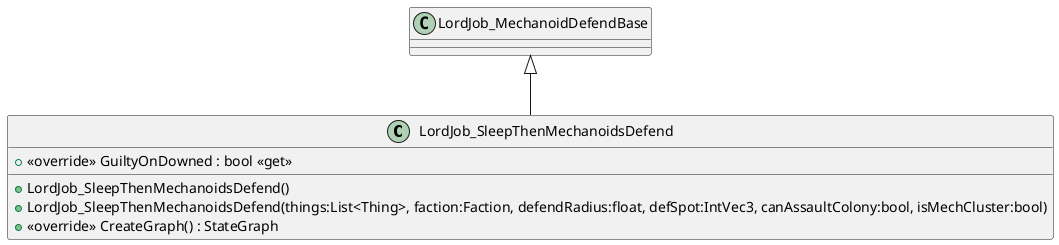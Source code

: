 @startuml
class LordJob_SleepThenMechanoidsDefend {
    + <<override>> GuiltyOnDowned : bool <<get>>
    + LordJob_SleepThenMechanoidsDefend()
    + LordJob_SleepThenMechanoidsDefend(things:List<Thing>, faction:Faction, defendRadius:float, defSpot:IntVec3, canAssaultColony:bool, isMechCluster:bool)
    + <<override>> CreateGraph() : StateGraph
}
LordJob_MechanoidDefendBase <|-- LordJob_SleepThenMechanoidsDefend
@enduml
